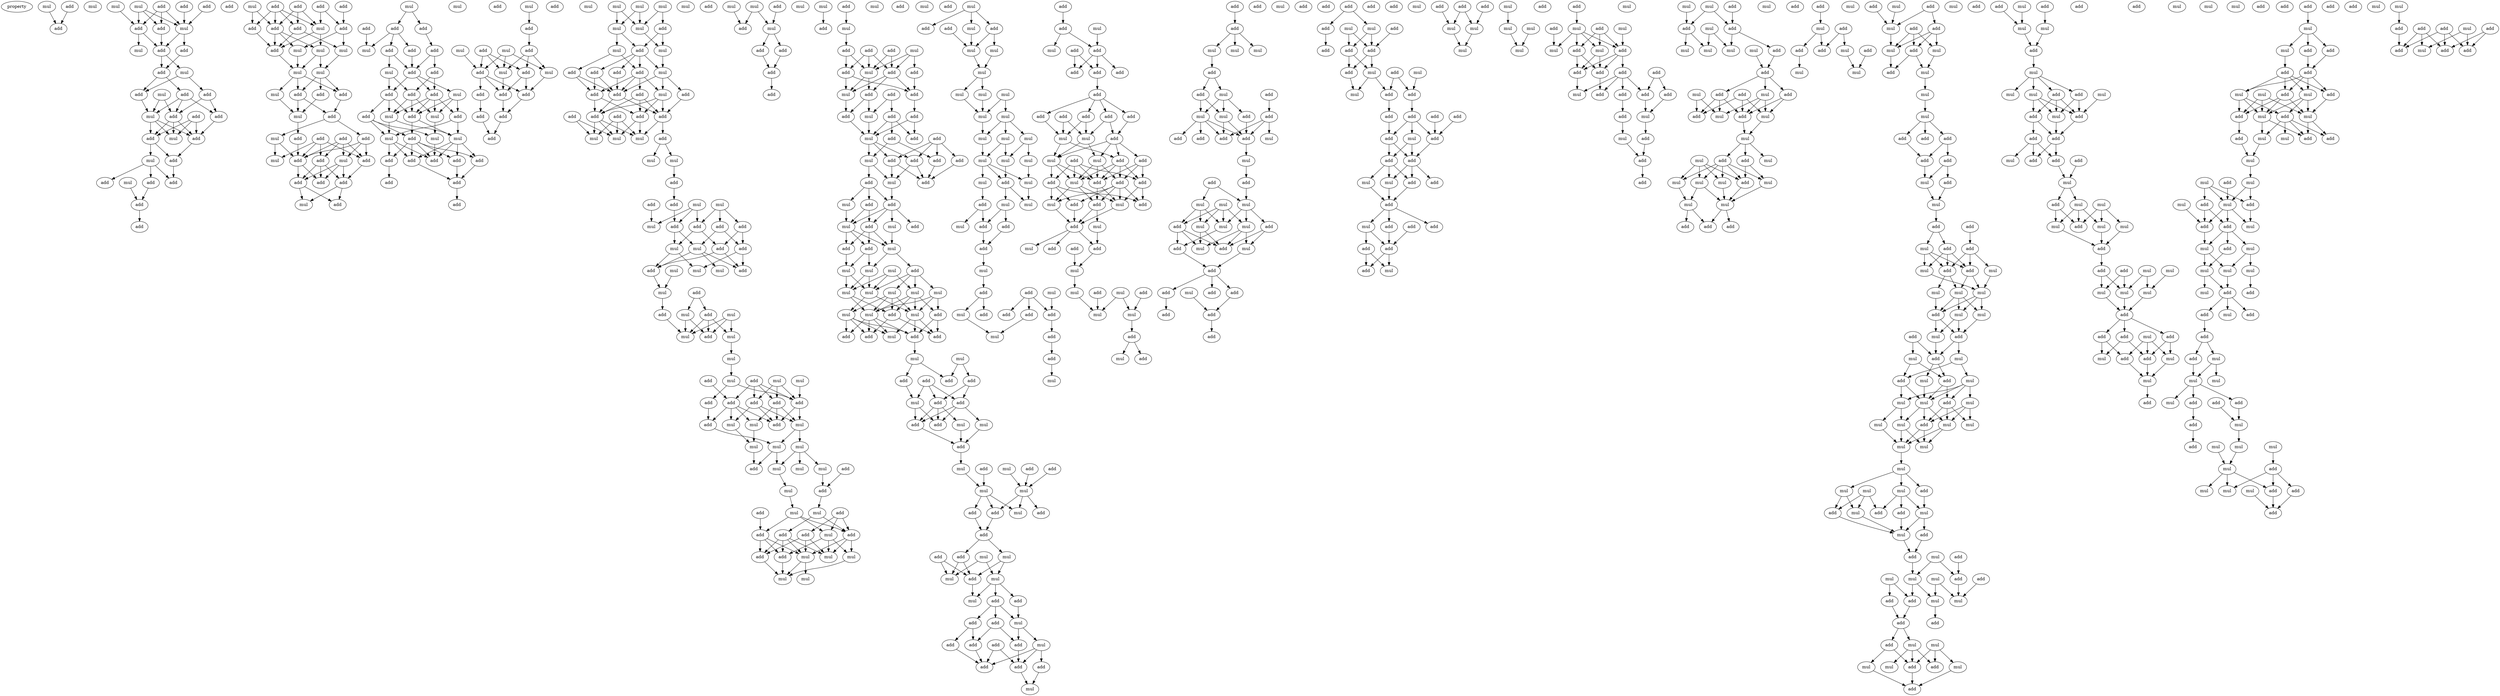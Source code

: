 digraph {
    node [fontcolor=black]
    property [mul=2,lf=1.4]
    0 [ label = mul ];
    1 [ label = add ];
    2 [ label = mul ];
    3 [ label = add ];
    4 [ label = add ];
    5 [ label = mul ];
    6 [ label = mul ];
    7 [ label = add ];
    8 [ label = add ];
    9 [ label = add ];
    10 [ label = add ];
    11 [ label = mul ];
    12 [ label = add ];
    13 [ label = mul ];
    14 [ label = add ];
    15 [ label = mul ];
    16 [ label = add ];
    17 [ label = mul ];
    18 [ label = add ];
    19 [ label = add ];
    20 [ label = add ];
    21 [ label = add ];
    22 [ label = add ];
    23 [ label = add ];
    24 [ label = mul ];
    25 [ label = mul ];
    26 [ label = add ];
    27 [ label = add ];
    28 [ label = mul ];
    29 [ label = add ];
    30 [ label = mul ];
    31 [ label = add ];
    32 [ label = add ];
    33 [ label = add ];
    34 [ label = add ];
    35 [ label = add ];
    36 [ label = add ];
    37 [ label = mul ];
    38 [ label = add ];
    39 [ label = add ];
    40 [ label = add ];
    41 [ label = add ];
    42 [ label = add ];
    43 [ label = mul ];
    44 [ label = add ];
    45 [ label = add ];
    46 [ label = add ];
    47 [ label = add ];
    48 [ label = mul ];
    49 [ label = mul ];
    50 [ label = mul ];
    51 [ label = mul ];
    52 [ label = mul ];
    53 [ label = add ];
    54 [ label = add ];
    55 [ label = mul ];
    56 [ label = add ];
    57 [ label = mul ];
    58 [ label = add ];
    59 [ label = add ];
    60 [ label = mul ];
    61 [ label = add ];
    62 [ label = add ];
    63 [ label = add ];
    64 [ label = mul ];
    65 [ label = add ];
    66 [ label = mul ];
    67 [ label = add ];
    68 [ label = add ];
    69 [ label = add ];
    70 [ label = add ];
    71 [ label = add ];
    72 [ label = add ];
    73 [ label = mul ];
    74 [ label = mul ];
    75 [ label = add ];
    76 [ label = add ];
    77 [ label = add ];
    78 [ label = mul ];
    79 [ label = add ];
    80 [ label = add ];
    81 [ label = add ];
    82 [ label = mul ];
    83 [ label = add ];
    84 [ label = add ];
    85 [ label = mul ];
    86 [ label = add ];
    87 [ label = mul ];
    88 [ label = add ];
    89 [ label = add ];
    90 [ label = add ];
    91 [ label = mul ];
    92 [ label = mul ];
    93 [ label = add ];
    94 [ label = add ];
    95 [ label = add ];
    96 [ label = mul ];
    97 [ label = mul ];
    98 [ label = add ];
    99 [ label = mul ];
    100 [ label = add ];
    101 [ label = add ];
    102 [ label = add ];
    103 [ label = add ];
    104 [ label = add ];
    105 [ label = add ];
    106 [ label = add ];
    107 [ label = add ];
    108 [ label = mul ];
    109 [ label = add ];
    110 [ label = add ];
    111 [ label = mul ];
    112 [ label = add ];
    113 [ label = mul ];
    114 [ label = mul ];
    115 [ label = add ];
    116 [ label = add ];
    117 [ label = mul ];
    118 [ label = mul ];
    119 [ label = add ];
    120 [ label = add ];
    121 [ label = add ];
    122 [ label = add ];
    123 [ label = add ];
    124 [ label = add ];
    125 [ label = add ];
    126 [ label = mul ];
    127 [ label = mul ];
    128 [ label = mul ];
    129 [ label = mul ];
    130 [ label = add ];
    131 [ label = mul ];
    132 [ label = mul ];
    133 [ label = add ];
    134 [ label = mul ];
    135 [ label = add ];
    136 [ label = add ];
    137 [ label = add ];
    138 [ label = mul ];
    139 [ label = add ];
    140 [ label = add ];
    141 [ label = add ];
    142 [ label = mul ];
    143 [ label = add ];
    144 [ label = add ];
    145 [ label = add ];
    146 [ label = add ];
    147 [ label = add ];
    148 [ label = add ];
    149 [ label = add ];
    150 [ label = mul ];
    151 [ label = mul ];
    152 [ label = add ];
    153 [ label = mul ];
    154 [ label = mul ];
    155 [ label = mul ];
    156 [ label = add ];
    157 [ label = mul ];
    158 [ label = add ];
    159 [ label = mul ];
    160 [ label = add ];
    161 [ label = mul ];
    162 [ label = add ];
    163 [ label = add ];
    164 [ label = add ];
    165 [ label = add ];
    166 [ label = mul ];
    167 [ label = add ];
    168 [ label = mul ];
    169 [ label = add ];
    170 [ label = mul ];
    171 [ label = add ];
    172 [ label = add ];
    173 [ label = mul ];
    174 [ label = mul ];
    175 [ label = add ];
    176 [ label = mul ];
    177 [ label = add ];
    178 [ label = mul ];
    179 [ label = mul ];
    180 [ label = mul ];
    181 [ label = add ];
    182 [ label = mul ];
    183 [ label = mul ];
    184 [ label = add ];
    185 [ label = mul ];
    186 [ label = add ];
    187 [ label = mul ];
    188 [ label = mul ];
    189 [ label = add ];
    190 [ label = mul ];
    191 [ label = add ];
    192 [ label = add ];
    193 [ label = add ];
    194 [ label = add ];
    195 [ label = add ];
    196 [ label = mul ];
    197 [ label = add ];
    198 [ label = mul ];
    199 [ label = mul ];
    200 [ label = add ];
    201 [ label = mul ];
    202 [ label = mul ];
    203 [ label = mul ];
    204 [ label = add ];
    205 [ label = mul ];
    206 [ label = add ];
    207 [ label = mul ];
    208 [ label = mul ];
    209 [ label = add ];
    210 [ label = mul ];
    211 [ label = mul ];
    212 [ label = add ];
    213 [ label = mul ];
    214 [ label = add ];
    215 [ label = add ];
    216 [ label = add ];
    217 [ label = add ];
    218 [ label = add ];
    219 [ label = mul ];
    220 [ label = add ];
    221 [ label = mul ];
    222 [ label = mul ];
    223 [ label = mul ];
    224 [ label = add ];
    225 [ label = mul ];
    226 [ label = mul ];
    227 [ label = add ];
    228 [ label = mul ];
    229 [ label = mul ];
    230 [ label = add ];
    231 [ label = mul ];
    232 [ label = add ];
    233 [ label = mul ];
    234 [ label = mul ];
    235 [ label = add ];
    236 [ label = add ];
    237 [ label = add ];
    238 [ label = add ];
    239 [ label = add ];
    240 [ label = add ];
    241 [ label = mul ];
    242 [ label = add ];
    243 [ label = mul ];
    244 [ label = add ];
    245 [ label = add ];
    246 [ label = add ];
    247 [ label = mul ];
    248 [ label = add ];
    249 [ label = add ];
    250 [ label = add ];
    251 [ label = add ];
    252 [ label = add ];
    253 [ label = mul ];
    254 [ label = add ];
    255 [ label = mul ];
    256 [ label = add ];
    257 [ label = add ];
    258 [ label = add ];
    259 [ label = mul ];
    260 [ label = add ];
    261 [ label = add ];
    262 [ label = add ];
    263 [ label = add ];
    264 [ label = add ];
    265 [ label = add ];
    266 [ label = mul ];
    267 [ label = mul ];
    268 [ label = add ];
    269 [ label = add ];
    270 [ label = mul ];
    271 [ label = add ];
    272 [ label = add ];
    273 [ label = add ];
    274 [ label = mul ];
    275 [ label = mul ];
    276 [ label = mul ];
    277 [ label = add ];
    278 [ label = mul ];
    279 [ label = add ];
    280 [ label = add ];
    281 [ label = add ];
    282 [ label = mul ];
    283 [ label = mul ];
    284 [ label = mul ];
    285 [ label = mul ];
    286 [ label = mul ];
    287 [ label = mul ];
    288 [ label = mul ];
    289 [ label = mul ];
    290 [ label = add ];
    291 [ label = mul ];
    292 [ label = add ];
    293 [ label = mul ];
    294 [ label = mul ];
    295 [ label = add ];
    296 [ label = mul ];
    297 [ label = add ];
    298 [ label = add ];
    299 [ label = add ];
    300 [ label = mul ];
    301 [ label = mul ];
    302 [ label = add ];
    303 [ label = add ];
    304 [ label = add ];
    305 [ label = add ];
    306 [ label = add ];
    307 [ label = mul ];
    308 [ label = add ];
    309 [ label = add ];
    310 [ label = mul ];
    311 [ label = mul ];
    312 [ label = add ];
    313 [ label = add ];
    314 [ label = add ];
    315 [ label = add ];
    316 [ label = add ];
    317 [ label = add ];
    318 [ label = mul ];
    319 [ label = mul ];
    320 [ label = mul ];
    321 [ label = mul ];
    322 [ label = add ];
    323 [ label = mul ];
    324 [ label = add ];
    325 [ label = add ];
    326 [ label = mul ];
    327 [ label = add ];
    328 [ label = mul ];
    329 [ label = add ];
    330 [ label = add ];
    331 [ label = add ];
    332 [ label = mul ];
    333 [ label = mul ];
    334 [ label = add ];
    335 [ label = mul ];
    336 [ label = add ];
    337 [ label = add ];
    338 [ label = mul ];
    339 [ label = add ];
    340 [ label = add ];
    341 [ label = mul ];
    342 [ label = add ];
    343 [ label = mul ];
    344 [ label = add ];
    345 [ label = add ];
    346 [ label = add ];
    347 [ label = add ];
    348 [ label = add ];
    349 [ label = add ];
    350 [ label = mul ];
    351 [ label = mul ];
    352 [ label = add ];
    353 [ label = add ];
    354 [ label = mul ];
    355 [ label = add ];
    356 [ label = mul ];
    357 [ label = mul ];
    358 [ label = mul ];
    359 [ label = mul ];
    360 [ label = mul ];
    361 [ label = mul ];
    362 [ label = mul ];
    363 [ label = mul ];
    364 [ label = mul ];
    365 [ label = mul ];
    366 [ label = mul ];
    367 [ label = mul ];
    368 [ label = mul ];
    369 [ label = mul ];
    370 [ label = mul ];
    371 [ label = mul ];
    372 [ label = add ];
    373 [ label = mul ];
    374 [ label = add ];
    375 [ label = mul ];
    376 [ label = add ];
    377 [ label = add ];
    378 [ label = mul ];
    379 [ label = add ];
    380 [ label = mul ];
    381 [ label = mul ];
    382 [ label = add ];
    383 [ label = add ];
    384 [ label = add ];
    385 [ label = add ];
    386 [ label = add ];
    387 [ label = mul ];
    388 [ label = add ];
    389 [ label = mul ];
    390 [ label = add ];
    391 [ label = add ];
    392 [ label = add ];
    393 [ label = mul ];
    394 [ label = mul ];
    395 [ label = add ];
    396 [ label = mul ];
    397 [ label = add ];
    398 [ label = add ];
    399 [ label = add ];
    400 [ label = add ];
    401 [ label = add ];
    402 [ label = add ];
    403 [ label = add ];
    404 [ label = add ];
    405 [ label = add ];
    406 [ label = add ];
    407 [ label = add ];
    408 [ label = mul ];
    409 [ label = mul ];
    410 [ label = add ];
    411 [ label = add ];
    412 [ label = add ];
    413 [ label = add ];
    414 [ label = mul ];
    415 [ label = mul ];
    416 [ label = add ];
    417 [ label = add ];
    418 [ label = add ];
    419 [ label = add ];
    420 [ label = mul ];
    421 [ label = add ];
    422 [ label = add ];
    423 [ label = mul ];
    424 [ label = mul ];
    425 [ label = add ];
    426 [ label = add ];
    427 [ label = mul ];
    428 [ label = add ];
    429 [ label = add ];
    430 [ label = mul ];
    431 [ label = add ];
    432 [ label = mul ];
    433 [ label = mul ];
    434 [ label = add ];
    435 [ label = mul ];
    436 [ label = add ];
    437 [ label = mul ];
    438 [ label = mul ];
    439 [ label = add ];
    440 [ label = add ];
    441 [ label = mul ];
    442 [ label = add ];
    443 [ label = add ];
    444 [ label = add ];
    445 [ label = mul ];
    446 [ label = mul ];
    447 [ label = mul ];
    448 [ label = mul ];
    449 [ label = add ];
    450 [ label = add ];
    451 [ label = add ];
    452 [ label = mul ];
    453 [ label = add ];
    454 [ label = mul ];
    455 [ label = mul ];
    456 [ label = add ];
    457 [ label = add ];
    458 [ label = add ];
    459 [ label = add ];
    460 [ label = add ];
    461 [ label = mul ];
    462 [ label = mul ];
    463 [ label = add ];
    464 [ label = add ];
    465 [ label = mul ];
    466 [ label = mul ];
    467 [ label = mul ];
    468 [ label = mul ];
    469 [ label = mul ];
    470 [ label = add ];
    471 [ label = add ];
    472 [ label = mul ];
    473 [ label = mul ];
    474 [ label = add ];
    475 [ label = add ];
    476 [ label = mul ];
    477 [ label = add ];
    478 [ label = add ];
    479 [ label = add ];
    480 [ label = add ];
    481 [ label = mul ];
    482 [ label = add ];
    483 [ label = add ];
    484 [ label = add ];
    485 [ label = add ];
    486 [ label = add ];
    487 [ label = add ];
    488 [ label = add ];
    489 [ label = mul ];
    490 [ label = add ];
    491 [ label = add ];
    492 [ label = mul ];
    493 [ label = add ];
    494 [ label = add ];
    495 [ label = add ];
    496 [ label = add ];
    497 [ label = add ];
    498 [ label = mul ];
    499 [ label = add ];
    500 [ label = mul ];
    501 [ label = mul ];
    502 [ label = add ];
    503 [ label = add ];
    504 [ label = add ];
    505 [ label = add ];
    506 [ label = add ];
    507 [ label = add ];
    508 [ label = add ];
    509 [ label = mul ];
    510 [ label = add ];
    511 [ label = add ];
    512 [ label = add ];
    513 [ label = mul ];
    514 [ label = add ];
    515 [ label = mul ];
    516 [ label = add ];
    517 [ label = add ];
    518 [ label = mul ];
    519 [ label = mul ];
    520 [ label = add ];
    521 [ label = add ];
    522 [ label = add ];
    523 [ label = add ];
    524 [ label = add ];
    525 [ label = add ];
    526 [ label = mul ];
    527 [ label = add ];
    528 [ label = add ];
    529 [ label = add ];
    530 [ label = mul ];
    531 [ label = mul ];
    532 [ label = mul ];
    533 [ label = mul ];
    534 [ label = mul ];
    535 [ label = mul ];
    536 [ label = mul ];
    537 [ label = add ];
    538 [ label = add ];
    539 [ label = mul ];
    540 [ label = mul ];
    541 [ label = add ];
    542 [ label = add ];
    543 [ label = mul ];
    544 [ label = add ];
    545 [ label = add ];
    546 [ label = mul ];
    547 [ label = add ];
    548 [ label = add ];
    549 [ label = add ];
    550 [ label = add ];
    551 [ label = add ];
    552 [ label = add ];
    553 [ label = add ];
    554 [ label = add ];
    555 [ label = mul ];
    556 [ label = add ];
    557 [ label = mul ];
    558 [ label = mul ];
    559 [ label = add ];
    560 [ label = mul ];
    561 [ label = add ];
    562 [ label = mul ];
    563 [ label = mul ];
    564 [ label = mul ];
    565 [ label = add ];
    566 [ label = add ];
    567 [ label = add ];
    568 [ label = mul ];
    569 [ label = add ];
    570 [ label = add ];
    571 [ label = mul ];
    572 [ label = mul ];
    573 [ label = mul ];
    574 [ label = mul ];
    575 [ label = add ];
    576 [ label = add ];
    577 [ label = add ];
    578 [ label = add ];
    579 [ label = mul ];
    580 [ label = mul ];
    581 [ label = add ];
    582 [ label = add ];
    583 [ label = mul ];
    584 [ label = mul ];
    585 [ label = mul ];
    586 [ label = mul ];
    587 [ label = add ];
    588 [ label = add ];
    589 [ label = mul ];
    590 [ label = mul ];
    591 [ label = mul ];
    592 [ label = mul ];
    593 [ label = add ];
    594 [ label = mul ];
    595 [ label = mul ];
    596 [ label = mul ];
    597 [ label = add ];
    598 [ label = add ];
    599 [ label = add ];
    600 [ label = add ];
    601 [ label = add ];
    602 [ label = mul ];
    603 [ label = add ];
    604 [ label = add ];
    605 [ label = mul ];
    606 [ label = add ];
    607 [ label = add ];
    608 [ label = mul ];
    609 [ label = mul ];
    610 [ label = mul ];
    611 [ label = add ];
    612 [ label = mul ];
    613 [ label = add ];
    614 [ label = mul ];
    615 [ label = add ];
    616 [ label = add ];
    617 [ label = mul ];
    618 [ label = mul ];
    619 [ label = add ];
    620 [ label = add ];
    621 [ label = mul ];
    622 [ label = mul ];
    623 [ label = mul ];
    624 [ label = add ];
    625 [ label = add ];
    626 [ label = add ];
    627 [ label = add ];
    628 [ label = add ];
    629 [ label = mul ];
    630 [ label = add ];
    631 [ label = mul ];
    632 [ label = add ];
    633 [ label = add ];
    634 [ label = add ];
    635 [ label = add ];
    636 [ label = mul ];
    637 [ label = mul ];
    638 [ label = add ];
    639 [ label = mul ];
    640 [ label = add ];
    641 [ label = mul ];
    642 [ label = mul ];
    643 [ label = mul ];
    644 [ label = mul ];
    645 [ label = add ];
    646 [ label = mul ];
    647 [ label = mul ];
    648 [ label = add ];
    649 [ label = add ];
    650 [ label = mul ];
    651 [ label = mul ];
    652 [ label = mul ];
    653 [ label = add ];
    654 [ label = mul ];
    655 [ label = mul ];
    656 [ label = add ];
    657 [ label = add ];
    658 [ label = mul ];
    659 [ label = mul ];
    660 [ label = mul ];
    661 [ label = add ];
    662 [ label = mul ];
    663 [ label = add ];
    664 [ label = mul ];
    665 [ label = mul ];
    666 [ label = mul ];
    667 [ label = mul ];
    668 [ label = mul ];
    669 [ label = add ];
    670 [ label = mul ];
    671 [ label = mul ];
    672 [ label = mul ];
    673 [ label = add ];
    674 [ label = mul ];
    675 [ label = mul ];
    676 [ label = add ];
    677 [ label = add ];
    678 [ label = add ];
    679 [ label = mul ];
    680 [ label = add ];
    681 [ label = mul ];
    682 [ label = mul ];
    683 [ label = add ];
    684 [ label = add ];
    685 [ label = add ];
    686 [ label = mul ];
    687 [ label = mul ];
    688 [ label = add ];
    689 [ label = mul ];
    690 [ label = add ];
    691 [ label = mul ];
    692 [ label = add ];
    693 [ label = mul ];
    694 [ label = add ];
    695 [ label = add ];
    696 [ label = add ];
    697 [ label = mul ];
    698 [ label = mul ];
    699 [ label = mul ];
    700 [ label = mul ];
    701 [ label = add ];
    702 [ label = mul ];
    703 [ label = add ];
    704 [ label = add ];
    705 [ label = mul ];
    706 [ label = add ];
    707 [ label = add ];
    708 [ label = add ];
    709 [ label = mul ];
    710 [ label = mul ];
    711 [ label = add ];
    712 [ label = mul ];
    713 [ label = mul ];
    714 [ label = mul ];
    715 [ label = mul ];
    716 [ label = add ];
    717 [ label = add ];
    718 [ label = add ];
    719 [ label = mul ];
    720 [ label = add ];
    721 [ label = add ];
    722 [ label = add ];
    723 [ label = mul ];
    724 [ label = add ];
    725 [ label = add ];
    726 [ label = add ];
    727 [ label = add ];
    728 [ label = mul ];
    729 [ label = mul ];
    730 [ label = add ];
    731 [ label = mul ];
    732 [ label = mul ];
    733 [ label = mul ];
    734 [ label = mul ];
    735 [ label = mul ];
    736 [ label = add ];
    737 [ label = mul ];
    738 [ label = add ];
    739 [ label = add ];
    740 [ label = mul ];
    741 [ label = mul ];
    742 [ label = add ];
    743 [ label = mul ];
    744 [ label = mul ];
    745 [ label = mul ];
    746 [ label = mul ];
    747 [ label = add ];
    748 [ label = add ];
    749 [ label = add ];
    750 [ label = add ];
    751 [ label = mul ];
    752 [ label = mul ];
    753 [ label = add ];
    754 [ label = add ];
    755 [ label = mul ];
    756 [ label = mul ];
    757 [ label = add ];
    758 [ label = add ];
    759 [ label = add ];
    760 [ label = add ];
    761 [ label = mul ];
    762 [ label = mul ];
    763 [ label = add ];
    764 [ label = add ];
    765 [ label = add ];
    766 [ label = add ];
    767 [ label = add ];
    768 [ label = add ];
    769 [ label = mul ];
    770 [ label = add ];
    771 [ label = mul ];
    772 [ label = mul ];
    773 [ label = add ];
    774 [ label = mul ];
    775 [ label = add ];
    776 [ label = mul ];
    777 [ label = add ];
    778 [ label = add ];
    779 [ label = mul ];
    780 [ label = add ];
    781 [ label = mul ];
    782 [ label = mul ];
    783 [ label = add ];
    784 [ label = mul ];
    785 [ label = mul ];
    786 [ label = add ];
    787 [ label = add ];
    788 [ label = mul ];
    789 [ label = mul ];
    790 [ label = add ];
    791 [ label = add ];
    792 [ label = add ];
    793 [ label = mul ];
    794 [ label = mul ];
    795 [ label = add ];
    796 [ label = mul ];
    797 [ label = mul ];
    798 [ label = mul ];
    799 [ label = mul ];
    800 [ label = add ];
    801 [ label = mul ];
    802 [ label = add ];
    803 [ label = add ];
    804 [ label = mul ];
    805 [ label = mul ];
    806 [ label = add ];
    807 [ label = add ];
    808 [ label = add ];
    809 [ label = mul ];
    810 [ label = mul ];
    811 [ label = mul ];
    812 [ label = add ];
    813 [ label = add ];
    814 [ label = add ];
    815 [ label = mul ];
    816 [ label = mul ];
    817 [ label = add ];
    818 [ label = add ];
    819 [ label = mul ];
    820 [ label = mul ];
    821 [ label = mul ];
    822 [ label = mul ];
    823 [ label = add ];
    824 [ label = mul ];
    825 [ label = add ];
    826 [ label = mul ];
    827 [ label = mul ];
    828 [ label = add ];
    829 [ label = add ];
    830 [ label = mul ];
    831 [ label = add ];
    832 [ label = add ];
    833 [ label = add ];
    834 [ label = add ];
    835 [ label = mul ];
    836 [ label = mul ];
    837 [ label = add ];
    838 [ label = add ];
    839 [ label = add ];
    0 -> 3 [ name = 0 ];
    1 -> 3 [ name = 1 ];
    4 -> 11 [ name = 2 ];
    5 -> 9 [ name = 3 ];
    5 -> 10 [ name = 4 ];
    5 -> 11 [ name = 5 ];
    6 -> 9 [ name = 6 ];
    7 -> 11 [ name = 7 ];
    8 -> 9 [ name = 8 ];
    8 -> 10 [ name = 9 ];
    8 -> 11 [ name = 10 ];
    9 -> 13 [ name = 11 ];
    9 -> 14 [ name = 12 ];
    10 -> 14 [ name = 13 ];
    11 -> 12 [ name = 14 ];
    11 -> 14 [ name = 15 ];
    12 -> 16 [ name = 16 ];
    14 -> 15 [ name = 17 ];
    14 -> 16 [ name = 18 ];
    15 -> 18 [ name = 19 ];
    15 -> 20 [ name = 20 ];
    16 -> 19 [ name = 21 ];
    16 -> 20 [ name = 22 ];
    17 -> 23 [ name = 23 ];
    17 -> 24 [ name = 24 ];
    18 -> 21 [ name = 25 ];
    18 -> 23 [ name = 26 ];
    19 -> 21 [ name = 27 ];
    19 -> 23 [ name = 28 ];
    19 -> 24 [ name = 29 ];
    20 -> 24 [ name = 30 ];
    21 -> 26 [ name = 31 ];
    22 -> 25 [ name = 32 ];
    22 -> 26 [ name = 33 ];
    22 -> 27 [ name = 34 ];
    23 -> 25 [ name = 35 ];
    23 -> 26 [ name = 36 ];
    23 -> 27 [ name = 37 ];
    24 -> 25 [ name = 38 ];
    24 -> 26 [ name = 39 ];
    24 -> 27 [ name = 40 ];
    26 -> 29 [ name = 41 ];
    27 -> 28 [ name = 42 ];
    27 -> 29 [ name = 43 ];
    28 -> 31 [ name = 44 ];
    28 -> 32 [ name = 45 ];
    28 -> 33 [ name = 46 ];
    29 -> 32 [ name = 47 ];
    30 -> 35 [ name = 48 ];
    31 -> 35 [ name = 49 ];
    35 -> 36 [ name = 50 ];
    37 -> 44 [ name = 51 ];
    37 -> 46 [ name = 52 ];
    38 -> 42 [ name = 53 ];
    38 -> 43 [ name = 54 ];
    38 -> 44 [ name = 55 ];
    39 -> 43 [ name = 56 ];
    39 -> 45 [ name = 57 ];
    40 -> 45 [ name = 58 ];
    41 -> 42 [ name = 59 ];
    41 -> 43 [ name = 60 ];
    41 -> 44 [ name = 61 ];
    41 -> 46 [ name = 62 ];
    42 -> 47 [ name = 63 ];
    42 -> 48 [ name = 64 ];
    43 -> 47 [ name = 65 ];
    43 -> 50 [ name = 66 ];
    44 -> 47 [ name = 67 ];
    44 -> 49 [ name = 68 ];
    44 -> 50 [ name = 69 ];
    45 -> 48 [ name = 70 ];
    45 -> 49 [ name = 71 ];
    46 -> 47 [ name = 72 ];
    47 -> 51 [ name = 73 ];
    48 -> 52 [ name = 74 ];
    49 -> 51 [ name = 75 ];
    50 -> 51 [ name = 76 ];
    50 -> 52 [ name = 77 ];
    51 -> 54 [ name = 78 ];
    51 -> 55 [ name = 79 ];
    51 -> 56 [ name = 80 ];
    52 -> 53 [ name = 81 ];
    52 -> 54 [ name = 82 ];
    52 -> 56 [ name = 83 ];
    53 -> 57 [ name = 84 ];
    54 -> 58 [ name = 85 ];
    55 -> 57 [ name = 86 ];
    56 -> 57 [ name = 87 ];
    56 -> 58 [ name = 88 ];
    57 -> 63 [ name = 89 ];
    58 -> 60 [ name = 90 ];
    58 -> 62 [ name = 91 ];
    59 -> 64 [ name = 92 ];
    59 -> 65 [ name = 93 ];
    59 -> 67 [ name = 94 ];
    59 -> 68 [ name = 95 ];
    60 -> 64 [ name = 96 ];
    60 -> 65 [ name = 97 ];
    61 -> 65 [ name = 98 ];
    61 -> 66 [ name = 99 ];
    61 -> 67 [ name = 100 ];
    61 -> 68 [ name = 101 ];
    62 -> 65 [ name = 102 ];
    62 -> 66 [ name = 103 ];
    62 -> 68 [ name = 104 ];
    63 -> 65 [ name = 105 ];
    65 -> 69 [ name = 106 ];
    65 -> 71 [ name = 107 ];
    66 -> 69 [ name = 108 ];
    66 -> 70 [ name = 109 ];
    66 -> 71 [ name = 110 ];
    67 -> 69 [ name = 111 ];
    67 -> 70 [ name = 112 ];
    67 -> 71 [ name = 113 ];
    68 -> 70 [ name = 114 ];
    70 -> 72 [ name = 115 ];
    70 -> 73 [ name = 116 ];
    71 -> 72 [ name = 117 ];
    71 -> 73 [ name = 118 ];
    74 -> 75 [ name = 119 ];
    74 -> 76 [ name = 120 ];
    75 -> 80 [ name = 121 ];
    76 -> 81 [ name = 122 ];
    76 -> 82 [ name = 123 ];
    76 -> 83 [ name = 124 ];
    77 -> 82 [ name = 125 ];
    80 -> 84 [ name = 126 ];
    80 -> 86 [ name = 127 ];
    81 -> 84 [ name = 128 ];
    83 -> 84 [ name = 129 ];
    83 -> 85 [ name = 130 ];
    84 -> 87 [ name = 131 ];
    84 -> 89 [ name = 132 ];
    84 -> 90 [ name = 133 ];
    85 -> 88 [ name = 134 ];
    85 -> 90 [ name = 135 ];
    86 -> 88 [ name = 136 ];
    86 -> 89 [ name = 137 ];
    87 -> 91 [ name = 138 ];
    87 -> 93 [ name = 139 ];
    87 -> 95 [ name = 140 ];
    88 -> 91 [ name = 141 ];
    88 -> 92 [ name = 142 ];
    88 -> 93 [ name = 143 ];
    89 -> 91 [ name = 144 ];
    89 -> 92 [ name = 145 ];
    89 -> 93 [ name = 146 ];
    89 -> 95 [ name = 147 ];
    90 -> 92 [ name = 148 ];
    90 -> 93 [ name = 149 ];
    90 -> 94 [ name = 150 ];
    91 -> 97 [ name = 151 ];
    92 -> 96 [ name = 152 ];
    92 -> 99 [ name = 153 ];
    93 -> 98 [ name = 154 ];
    93 -> 99 [ name = 155 ];
    94 -> 96 [ name = 156 ];
    94 -> 97 [ name = 157 ];
    94 -> 98 [ name = 158 ];
    95 -> 96 [ name = 159 ];
    95 -> 99 [ name = 160 ];
    96 -> 100 [ name = 161 ];
    96 -> 102 [ name = 162 ];
    96 -> 103 [ name = 163 ];
    97 -> 102 [ name = 164 ];
    98 -> 100 [ name = 165 ];
    98 -> 101 [ name = 166 ];
    98 -> 102 [ name = 167 ];
    98 -> 103 [ name = 168 ];
    98 -> 104 [ name = 169 ];
    99 -> 100 [ name = 170 ];
    99 -> 101 [ name = 171 ];
    99 -> 102 [ name = 172 ];
    99 -> 104 [ name = 173 ];
    100 -> 105 [ name = 174 ];
    101 -> 105 [ name = 175 ];
    103 -> 106 [ name = 176 ];
    104 -> 105 [ name = 177 ];
    105 -> 107 [ name = 178 ];
    108 -> 110 [ name = 179 ];
    110 -> 115 [ name = 180 ];
    112 -> 116 [ name = 181 ];
    112 -> 117 [ name = 182 ];
    112 -> 119 [ name = 183 ];
    113 -> 116 [ name = 184 ];
    114 -> 116 [ name = 185 ];
    114 -> 117 [ name = 186 ];
    114 -> 118 [ name = 187 ];
    115 -> 117 [ name = 188 ];
    115 -> 118 [ name = 189 ];
    115 -> 119 [ name = 190 ];
    116 -> 120 [ name = 191 ];
    116 -> 121 [ name = 192 ];
    116 -> 122 [ name = 193 ];
    117 -> 121 [ name = 194 ];
    118 -> 120 [ name = 195 ];
    119 -> 120 [ name = 196 ];
    119 -> 121 [ name = 197 ];
    120 -> 124 [ name = 198 ];
    121 -> 124 [ name = 199 ];
    122 -> 123 [ name = 200 ];
    123 -> 125 [ name = 201 ];
    124 -> 125 [ name = 202 ];
    126 -> 129 [ name = 203 ];
    126 -> 130 [ name = 204 ];
    127 -> 129 [ name = 205 ];
    127 -> 131 [ name = 206 ];
    128 -> 129 [ name = 207 ];
    128 -> 131 [ name = 208 ];
    129 -> 134 [ name = 209 ];
    130 -> 133 [ name = 210 ];
    130 -> 134 [ name = 211 ];
    131 -> 132 [ name = 212 ];
    131 -> 133 [ name = 213 ];
    132 -> 135 [ name = 214 ];
    132 -> 137 [ name = 215 ];
    133 -> 135 [ name = 216 ];
    133 -> 136 [ name = 217 ];
    133 -> 138 [ name = 218 ];
    133 -> 139 [ name = 219 ];
    134 -> 138 [ name = 220 ];
    135 -> 140 [ name = 221 ];
    135 -> 141 [ name = 222 ];
    135 -> 142 [ name = 223 ];
    135 -> 143 [ name = 224 ];
    136 -> 140 [ name = 225 ];
    137 -> 140 [ name = 226 ];
    137 -> 141 [ name = 227 ];
    138 -> 140 [ name = 228 ];
    138 -> 142 [ name = 229 ];
    138 -> 144 [ name = 230 ];
    139 -> 140 [ name = 231 ];
    139 -> 141 [ name = 232 ];
    140 -> 146 [ name = 233 ];
    140 -> 149 [ name = 234 ];
    141 -> 148 [ name = 235 ];
    141 -> 149 [ name = 236 ];
    142 -> 146 [ name = 237 ];
    142 -> 148 [ name = 238 ];
    142 -> 149 [ name = 239 ];
    143 -> 146 [ name = 240 ];
    143 -> 148 [ name = 241 ];
    143 -> 149 [ name = 242 ];
    144 -> 146 [ name = 243 ];
    145 -> 151 [ name = 244 ];
    145 -> 153 [ name = 245 ];
    146 -> 150 [ name = 246 ];
    146 -> 152 [ name = 247 ];
    147 -> 150 [ name = 248 ];
    147 -> 151 [ name = 249 ];
    147 -> 153 [ name = 250 ];
    148 -> 150 [ name = 251 ];
    148 -> 153 [ name = 252 ];
    149 -> 150 [ name = 253 ];
    149 -> 151 [ name = 254 ];
    149 -> 153 [ name = 255 ];
    152 -> 154 [ name = 256 ];
    152 -> 155 [ name = 257 ];
    155 -> 156 [ name = 258 ];
    156 -> 160 [ name = 259 ];
    157 -> 161 [ name = 260 ];
    157 -> 163 [ name = 261 ];
    157 -> 164 [ name = 262 ];
    158 -> 161 [ name = 263 ];
    159 -> 162 [ name = 264 ];
    159 -> 164 [ name = 265 ];
    159 -> 165 [ name = 266 ];
    160 -> 163 [ name = 267 ];
    162 -> 167 [ name = 268 ];
    162 -> 168 [ name = 269 ];
    163 -> 166 [ name = 270 ];
    163 -> 168 [ name = 271 ];
    164 -> 166 [ name = 272 ];
    164 -> 169 [ name = 273 ];
    165 -> 167 [ name = 274 ];
    165 -> 169 [ name = 275 ];
    166 -> 171 [ name = 276 ];
    166 -> 173 [ name = 277 ];
    167 -> 172 [ name = 278 ];
    167 -> 173 [ name = 279 ];
    168 -> 171 [ name = 280 ];
    168 -> 172 [ name = 281 ];
    168 -> 174 [ name = 282 ];
    169 -> 171 [ name = 283 ];
    169 -> 172 [ name = 284 ];
    170 -> 176 [ name = 285 ];
    171 -> 176 [ name = 286 ];
    175 -> 179 [ name = 287 ];
    175 -> 181 [ name = 288 ];
    176 -> 177 [ name = 289 ];
    177 -> 183 [ name = 290 ];
    178 -> 182 [ name = 291 ];
    178 -> 183 [ name = 292 ];
    178 -> 184 [ name = 293 ];
    179 -> 183 [ name = 294 ];
    179 -> 184 [ name = 295 ];
    181 -> 182 [ name = 296 ];
    181 -> 183 [ name = 297 ];
    181 -> 184 [ name = 298 ];
    182 -> 185 [ name = 299 ];
    185 -> 187 [ name = 300 ];
    186 -> 191 [ name = 301 ];
    186 -> 193 [ name = 302 ];
    186 -> 194 [ name = 303 ];
    186 -> 195 [ name = 304 ];
    187 -> 191 [ name = 305 ];
    187 -> 192 [ name = 306 ];
    188 -> 191 [ name = 307 ];
    189 -> 194 [ name = 308 ];
    190 -> 191 [ name = 309 ];
    190 -> 193 [ name = 310 ];
    190 -> 195 [ name = 311 ];
    191 -> 198 [ name = 312 ];
    191 -> 200 [ name = 313 ];
    192 -> 197 [ name = 314 ];
    193 -> 196 [ name = 315 ];
    193 -> 198 [ name = 316 ];
    193 -> 200 [ name = 317 ];
    194 -> 196 [ name = 318 ];
    194 -> 197 [ name = 319 ];
    194 -> 199 [ name = 320 ];
    194 -> 200 [ name = 321 ];
    195 -> 198 [ name = 322 ];
    195 -> 199 [ name = 323 ];
    195 -> 200 [ name = 324 ];
    196 -> 202 [ name = 325 ];
    197 -> 203 [ name = 326 ];
    198 -> 201 [ name = 327 ];
    198 -> 203 [ name = 328 ];
    199 -> 202 [ name = 329 ];
    201 -> 205 [ name = 330 ];
    201 -> 207 [ name = 331 ];
    201 -> 208 [ name = 332 ];
    202 -> 206 [ name = 333 ];
    203 -> 206 [ name = 334 ];
    203 -> 208 [ name = 335 ];
    204 -> 209 [ name = 336 ];
    205 -> 209 [ name = 337 ];
    208 -> 210 [ name = 338 ];
    209 -> 211 [ name = 339 ];
    210 -> 213 [ name = 340 ];
    211 -> 216 [ name = 341 ];
    211 -> 218 [ name = 342 ];
    212 -> 217 [ name = 343 ];
    212 -> 218 [ name = 344 ];
    212 -> 219 [ name = 345 ];
    213 -> 215 [ name = 346 ];
    213 -> 218 [ name = 347 ];
    213 -> 219 [ name = 348 ];
    214 -> 215 [ name = 349 ];
    215 -> 220 [ name = 350 ];
    215 -> 221 [ name = 351 ];
    215 -> 224 [ name = 352 ];
    216 -> 220 [ name = 353 ];
    216 -> 221 [ name = 354 ];
    216 -> 223 [ name = 355 ];
    216 -> 224 [ name = 356 ];
    217 -> 220 [ name = 357 ];
    217 -> 221 [ name = 358 ];
    217 -> 223 [ name = 359 ];
    218 -> 221 [ name = 360 ];
    218 -> 222 [ name = 361 ];
    218 -> 223 [ name = 362 ];
    219 -> 222 [ name = 363 ];
    219 -> 223 [ name = 364 ];
    219 -> 224 [ name = 365 ];
    220 -> 226 [ name = 366 ];
    221 -> 225 [ name = 367 ];
    221 -> 226 [ name = 368 ];
    222 -> 226 [ name = 369 ];
    224 -> 226 [ name = 370 ];
    228 -> 232 [ name = 371 ];
    230 -> 233 [ name = 372 ];
    231 -> 232 [ name = 373 ];
    231 -> 233 [ name = 374 ];
    233 -> 235 [ name = 375 ];
    233 -> 236 [ name = 376 ];
    234 -> 237 [ name = 377 ];
    235 -> 238 [ name = 378 ];
    236 -> 238 [ name = 379 ];
    238 -> 239 [ name = 380 ];
    240 -> 241 [ name = 381 ];
    241 -> 245 [ name = 382 ];
    242 -> 247 [ name = 383 ];
    242 -> 248 [ name = 384 ];
    242 -> 249 [ name = 385 ];
    243 -> 246 [ name = 386 ];
    243 -> 247 [ name = 387 ];
    243 -> 249 [ name = 388 ];
    244 -> 247 [ name = 389 ];
    244 -> 249 [ name = 390 ];
    245 -> 247 [ name = 391 ];
    245 -> 248 [ name = 392 ];
    246 -> 250 [ name = 393 ];
    247 -> 252 [ name = 394 ];
    247 -> 253 [ name = 395 ];
    248 -> 250 [ name = 396 ];
    248 -> 253 [ name = 397 ];
    249 -> 250 [ name = 398 ];
    249 -> 252 [ name = 399 ];
    249 -> 253 [ name = 400 ];
    250 -> 256 [ name = 401 ];
    251 -> 254 [ name = 402 ];
    251 -> 255 [ name = 403 ];
    252 -> 255 [ name = 404 ];
    252 -> 257 [ name = 405 ];
    253 -> 257 [ name = 406 ];
    254 -> 258 [ name = 407 ];
    254 -> 259 [ name = 408 ];
    254 -> 260 [ name = 409 ];
    255 -> 259 [ name = 410 ];
    256 -> 258 [ name = 411 ];
    256 -> 259 [ name = 412 ];
    257 -> 259 [ name = 413 ];
    259 -> 262 [ name = 414 ];
    259 -> 265 [ name = 415 ];
    259 -> 266 [ name = 416 ];
    260 -> 264 [ name = 417 ];
    260 -> 266 [ name = 418 ];
    261 -> 262 [ name = 419 ];
    261 -> 263 [ name = 420 ];
    261 -> 264 [ name = 421 ];
    261 -> 265 [ name = 422 ];
    262 -> 267 [ name = 423 ];
    262 -> 268 [ name = 424 ];
    263 -> 268 [ name = 425 ];
    264 -> 268 [ name = 426 ];
    265 -> 267 [ name = 427 ];
    265 -> 268 [ name = 428 ];
    266 -> 267 [ name = 429 ];
    266 -> 269 [ name = 430 ];
    267 -> 272 [ name = 431 ];
    269 -> 270 [ name = 432 ];
    269 -> 271 [ name = 433 ];
    269 -> 272 [ name = 434 ];
    270 -> 276 [ name = 435 ];
    271 -> 273 [ name = 436 ];
    271 -> 276 [ name = 437 ];
    272 -> 273 [ name = 438 ];
    272 -> 274 [ name = 439 ];
    272 -> 276 [ name = 440 ];
    272 -> 277 [ name = 441 ];
    273 -> 278 [ name = 442 ];
    273 -> 279 [ name = 443 ];
    273 -> 280 [ name = 444 ];
    274 -> 278 [ name = 445 ];
    276 -> 278 [ name = 446 ];
    276 -> 279 [ name = 447 ];
    276 -> 280 [ name = 448 ];
    278 -> 281 [ name = 449 ];
    278 -> 284 [ name = 450 ];
    279 -> 282 [ name = 451 ];
    280 -> 282 [ name = 452 ];
    280 -> 284 [ name = 453 ];
    281 -> 285 [ name = 454 ];
    281 -> 287 [ name = 455 ];
    281 -> 288 [ name = 456 ];
    281 -> 289 [ name = 457 ];
    282 -> 286 [ name = 458 ];
    282 -> 287 [ name = 459 ];
    283 -> 286 [ name = 460 ];
    283 -> 287 [ name = 461 ];
    283 -> 288 [ name = 462 ];
    284 -> 286 [ name = 463 ];
    284 -> 287 [ name = 464 ];
    285 -> 290 [ name = 465 ];
    285 -> 293 [ name = 466 ];
    285 -> 294 [ name = 467 ];
    286 -> 292 [ name = 468 ];
    286 -> 294 [ name = 469 ];
    287 -> 291 [ name = 470 ];
    287 -> 293 [ name = 471 ];
    288 -> 290 [ name = 472 ];
    288 -> 292 [ name = 473 ];
    288 -> 293 [ name = 474 ];
    288 -> 294 [ name = 475 ];
    289 -> 291 [ name = 476 ];
    289 -> 292 [ name = 477 ];
    289 -> 293 [ name = 478 ];
    289 -> 294 [ name = 479 ];
    290 -> 295 [ name = 480 ];
    290 -> 299 [ name = 481 ];
    291 -> 296 [ name = 482 ];
    291 -> 297 [ name = 483 ];
    291 -> 298 [ name = 484 ];
    291 -> 299 [ name = 485 ];
    292 -> 295 [ name = 486 ];
    292 -> 298 [ name = 487 ];
    293 -> 295 [ name = 488 ];
    293 -> 296 [ name = 489 ];
    293 -> 299 [ name = 490 ];
    294 -> 296 [ name = 491 ];
    294 -> 297 [ name = 492 ];
    294 -> 298 [ name = 493 ];
    294 -> 299 [ name = 494 ];
    299 -> 301 [ name = 495 ];
    300 -> 302 [ name = 496 ];
    300 -> 303 [ name = 497 ];
    301 -> 302 [ name = 498 ];
    301 -> 305 [ name = 499 ];
    303 -> 306 [ name = 500 ];
    303 -> 308 [ name = 501 ];
    304 -> 306 [ name = 502 ];
    304 -> 307 [ name = 503 ];
    304 -> 308 [ name = 504 ];
    305 -> 307 [ name = 505 ];
    306 -> 309 [ name = 506 ];
    306 -> 310 [ name = 507 ];
    306 -> 312 [ name = 508 ];
    307 -> 309 [ name = 509 ];
    307 -> 312 [ name = 510 ];
    308 -> 309 [ name = 511 ];
    308 -> 311 [ name = 512 ];
    308 -> 312 [ name = 513 ];
    309 -> 314 [ name = 514 ];
    310 -> 314 [ name = 515 ];
    311 -> 314 [ name = 516 ];
    314 -> 319 [ name = 517 ];
    315 -> 321 [ name = 518 ];
    316 -> 320 [ name = 519 ];
    317 -> 320 [ name = 520 ];
    318 -> 320 [ name = 521 ];
    319 -> 321 [ name = 522 ];
    320 -> 322 [ name = 523 ];
    320 -> 323 [ name = 524 ];
    320 -> 325 [ name = 525 ];
    321 -> 323 [ name = 526 ];
    321 -> 324 [ name = 527 ];
    321 -> 325 [ name = 528 ];
    324 -> 327 [ name = 529 ];
    325 -> 327 [ name = 530 ];
    327 -> 329 [ name = 531 ];
    327 -> 332 [ name = 532 ];
    328 -> 333 [ name = 533 ];
    328 -> 335 [ name = 534 ];
    329 -> 333 [ name = 535 ];
    329 -> 334 [ name = 536 ];
    330 -> 333 [ name = 537 ];
    330 -> 334 [ name = 538 ];
    332 -> 334 [ name = 539 ];
    332 -> 335 [ name = 540 ];
    334 -> 338 [ name = 541 ];
    335 -> 336 [ name = 542 ];
    335 -> 337 [ name = 543 ];
    335 -> 338 [ name = 544 ];
    336 -> 339 [ name = 545 ];
    336 -> 340 [ name = 546 ];
    336 -> 341 [ name = 547 ];
    337 -> 341 [ name = 548 ];
    339 -> 342 [ name = 549 ];
    339 -> 344 [ name = 550 ];
    340 -> 344 [ name = 551 ];
    340 -> 346 [ name = 552 ];
    341 -> 343 [ name = 553 ];
    341 -> 346 [ name = 554 ];
    342 -> 349 [ name = 555 ];
    343 -> 347 [ name = 556 ];
    343 -> 348 [ name = 557 ];
    343 -> 349 [ name = 558 ];
    344 -> 349 [ name = 559 ];
    345 -> 347 [ name = 560 ];
    345 -> 349 [ name = 561 ];
    346 -> 347 [ name = 562 ];
    347 -> 350 [ name = 563 ];
    348 -> 350 [ name = 564 ];
    351 -> 352 [ name = 565 ];
    351 -> 354 [ name = 566 ];
    351 -> 355 [ name = 567 ];
    353 -> 356 [ name = 568 ];
    354 -> 356 [ name = 569 ];
    355 -> 356 [ name = 570 ];
    355 -> 357 [ name = 571 ];
    356 -> 358 [ name = 572 ];
    357 -> 358 [ name = 573 ];
    358 -> 359 [ name = 574 ];
    358 -> 361 [ name = 575 ];
    359 -> 362 [ name = 576 ];
    360 -> 362 [ name = 577 ];
    360 -> 363 [ name = 578 ];
    361 -> 362 [ name = 579 ];
    362 -> 366 [ name = 580 ];
    363 -> 364 [ name = 581 ];
    363 -> 365 [ name = 582 ];
    363 -> 366 [ name = 583 ];
    364 -> 367 [ name = 584 ];
    364 -> 368 [ name = 585 ];
    365 -> 367 [ name = 586 ];
    365 -> 369 [ name = 587 ];
    366 -> 369 [ name = 588 ];
    367 -> 372 [ name = 589 ];
    368 -> 370 [ name = 590 ];
    369 -> 370 [ name = 591 ];
    369 -> 371 [ name = 592 ];
    369 -> 372 [ name = 593 ];
    370 -> 373 [ name = 594 ];
    371 -> 374 [ name = 595 ];
    372 -> 373 [ name = 596 ];
    372 -> 375 [ name = 597 ];
    374 -> 377 [ name = 598 ];
    374 -> 378 [ name = 599 ];
    375 -> 376 [ name = 600 ];
    375 -> 377 [ name = 601 ];
    376 -> 379 [ name = 602 ];
    377 -> 379 [ name = 603 ];
    379 -> 380 [ name = 604 ];
    380 -> 382 [ name = 605 ];
    381 -> 386 [ name = 606 ];
    382 -> 387 [ name = 607 ];
    382 -> 388 [ name = 608 ];
    383 -> 384 [ name = 609 ];
    383 -> 385 [ name = 610 ];
    383 -> 386 [ name = 611 ];
    384 -> 389 [ name = 612 ];
    386 -> 390 [ name = 613 ];
    387 -> 389 [ name = 614 ];
    390 -> 391 [ name = 615 ];
    391 -> 393 [ name = 616 ];
    392 -> 395 [ name = 617 ];
    394 -> 398 [ name = 618 ];
    395 -> 396 [ name = 619 ];
    395 -> 398 [ name = 620 ];
    397 -> 399 [ name = 621 ];
    397 -> 401 [ name = 622 ];
    398 -> 399 [ name = 623 ];
    398 -> 400 [ name = 624 ];
    398 -> 401 [ name = 625 ];
    399 -> 402 [ name = 626 ];
    402 -> 403 [ name = 627 ];
    402 -> 404 [ name = 628 ];
    402 -> 405 [ name = 629 ];
    402 -> 407 [ name = 630 ];
    403 -> 408 [ name = 631 ];
    403 -> 409 [ name = 632 ];
    404 -> 410 [ name = 633 ];
    405 -> 409 [ name = 634 ];
    405 -> 410 [ name = 635 ];
    406 -> 408 [ name = 636 ];
    406 -> 409 [ name = 637 ];
    407 -> 408 [ name = 638 ];
    408 -> 412 [ name = 639 ];
    408 -> 414 [ name = 640 ];
    409 -> 414 [ name = 641 ];
    409 -> 415 [ name = 642 ];
    410 -> 411 [ name = 643 ];
    410 -> 412 [ name = 644 ];
    410 -> 414 [ name = 645 ];
    410 -> 415 [ name = 646 ];
    411 -> 417 [ name = 647 ];
    411 -> 418 [ name = 648 ];
    411 -> 419 [ name = 649 ];
    412 -> 417 [ name = 650 ];
    412 -> 418 [ name = 651 ];
    412 -> 419 [ name = 652 ];
    412 -> 420 [ name = 653 ];
    413 -> 416 [ name = 654 ];
    413 -> 417 [ name = 655 ];
    413 -> 418 [ name = 656 ];
    413 -> 420 [ name = 657 ];
    414 -> 416 [ name = 658 ];
    414 -> 418 [ name = 659 ];
    414 -> 420 [ name = 660 ];
    415 -> 418 [ name = 661 ];
    415 -> 419 [ name = 662 ];
    415 -> 420 [ name = 663 ];
    416 -> 421 [ name = 664 ];
    416 -> 423 [ name = 665 ];
    416 -> 425 [ name = 666 ];
    417 -> 424 [ name = 667 ];
    417 -> 425 [ name = 668 ];
    418 -> 422 [ name = 669 ];
    418 -> 424 [ name = 670 ];
    419 -> 421 [ name = 671 ];
    419 -> 422 [ name = 672 ];
    419 -> 423 [ name = 673 ];
    419 -> 424 [ name = 674 ];
    419 -> 425 [ name = 675 ];
    420 -> 422 [ name = 676 ];
    420 -> 423 [ name = 677 ];
    420 -> 424 [ name = 678 ];
    421 -> 426 [ name = 679 ];
    422 -> 426 [ name = 680 ];
    422 -> 427 [ name = 681 ];
    423 -> 426 [ name = 682 ];
    424 -> 426 [ name = 683 ];
    426 -> 429 [ name = 684 ];
    426 -> 430 [ name = 685 ];
    426 -> 431 [ name = 686 ];
    427 -> 431 [ name = 687 ];
    428 -> 432 [ name = 688 ];
    431 -> 432 [ name = 689 ];
    432 -> 435 [ name = 690 ];
    433 -> 437 [ name = 691 ];
    433 -> 438 [ name = 692 ];
    434 -> 437 [ name = 693 ];
    435 -> 438 [ name = 694 ];
    436 -> 438 [ name = 695 ];
    437 -> 439 [ name = 696 ];
    439 -> 441 [ name = 697 ];
    439 -> 442 [ name = 698 ];
    440 -> 443 [ name = 699 ];
    443 -> 445 [ name = 700 ];
    443 -> 446 [ name = 701 ];
    443 -> 447 [ name = 702 ];
    445 -> 449 [ name = 703 ];
    449 -> 450 [ name = 704 ];
    449 -> 452 [ name = 705 ];
    450 -> 454 [ name = 706 ];
    450 -> 455 [ name = 707 ];
    451 -> 456 [ name = 708 ];
    452 -> 453 [ name = 709 ];
    452 -> 454 [ name = 710 ];
    452 -> 455 [ name = 711 ];
    453 -> 458 [ name = 712 ];
    454 -> 457 [ name = 713 ];
    454 -> 458 [ name = 714 ];
    454 -> 459 [ name = 715 ];
    454 -> 460 [ name = 716 ];
    455 -> 458 [ name = 717 ];
    455 -> 459 [ name = 718 ];
    456 -> 458 [ name = 719 ];
    456 -> 459 [ name = 720 ];
    456 -> 461 [ name = 721 ];
    458 -> 462 [ name = 722 ];
    462 -> 463 [ name = 723 ];
    463 -> 467 [ name = 724 ];
    464 -> 466 [ name = 725 ];
    464 -> 467 [ name = 726 ];
    465 -> 468 [ name = 727 ];
    465 -> 469 [ name = 728 ];
    465 -> 471 [ name = 729 ];
    465 -> 472 [ name = 730 ];
    466 -> 468 [ name = 731 ];
    466 -> 471 [ name = 732 ];
    466 -> 472 [ name = 733 ];
    467 -> 469 [ name = 734 ];
    467 -> 470 [ name = 735 ];
    467 -> 472 [ name = 736 ];
    468 -> 473 [ name = 737 ];
    468 -> 475 [ name = 738 ];
    469 -> 473 [ name = 739 ];
    469 -> 475 [ name = 740 ];
    469 -> 476 [ name = 741 ];
    470 -> 475 [ name = 742 ];
    470 -> 476 [ name = 743 ];
    471 -> 473 [ name = 744 ];
    471 -> 474 [ name = 745 ];
    471 -> 475 [ name = 746 ];
    472 -> 474 [ name = 747 ];
    474 -> 478 [ name = 748 ];
    476 -> 478 [ name = 749 ];
    478 -> 479 [ name = 750 ];
    478 -> 482 [ name = 751 ];
    478 -> 483 [ name = 752 ];
    479 -> 484 [ name = 753 ];
    481 -> 485 [ name = 754 ];
    483 -> 485 [ name = 755 ];
    485 -> 486 [ name = 756 ];
    487 -> 491 [ name = 757 ];
    487 -> 492 [ name = 758 ];
    489 -> 493 [ name = 759 ];
    489 -> 494 [ name = 760 ];
    490 -> 493 [ name = 761 ];
    491 -> 495 [ name = 762 ];
    492 -> 493 [ name = 763 ];
    492 -> 494 [ name = 764 ];
    493 -> 496 [ name = 765 ];
    493 -> 498 [ name = 766 ];
    494 -> 496 [ name = 767 ];
    494 -> 498 [ name = 768 ];
    496 -> 501 [ name = 769 ];
    497 -> 502 [ name = 770 ];
    497 -> 503 [ name = 771 ];
    498 -> 501 [ name = 772 ];
    498 -> 502 [ name = 773 ];
    500 -> 503 [ name = 774 ];
    502 -> 504 [ name = 775 ];
    503 -> 507 [ name = 776 ];
    504 -> 510 [ name = 777 ];
    505 -> 508 [ name = 778 ];
    506 -> 508 [ name = 779 ];
    507 -> 508 [ name = 780 ];
    507 -> 509 [ name = 781 ];
    507 -> 510 [ name = 782 ];
    508 -> 512 [ name = 783 ];
    509 -> 511 [ name = 784 ];
    509 -> 512 [ name = 785 ];
    510 -> 511 [ name = 786 ];
    510 -> 512 [ name = 787 ];
    511 -> 513 [ name = 788 ];
    511 -> 515 [ name = 789 ];
    511 -> 516 [ name = 790 ];
    512 -> 513 [ name = 791 ];
    512 -> 514 [ name = 792 ];
    512 -> 516 [ name = 793 ];
    513 -> 517 [ name = 794 ];
    515 -> 517 [ name = 795 ];
    516 -> 517 [ name = 796 ];
    517 -> 519 [ name = 797 ];
    517 -> 520 [ name = 798 ];
    517 -> 521 [ name = 799 ];
    519 -> 523 [ name = 800 ];
    519 -> 524 [ name = 801 ];
    520 -> 524 [ name = 802 ];
    522 -> 524 [ name = 803 ];
    523 -> 525 [ name = 804 ];
    523 -> 526 [ name = 805 ];
    524 -> 525 [ name = 806 ];
    524 -> 526 [ name = 807 ];
    527 -> 530 [ name = 808 ];
    528 -> 530 [ name = 809 ];
    528 -> 531 [ name = 810 ];
    529 -> 531 [ name = 811 ];
    530 -> 532 [ name = 812 ];
    531 -> 532 [ name = 813 ];
    533 -> 534 [ name = 814 ];
    534 -> 536 [ name = 815 ];
    535 -> 536 [ name = 816 ];
    538 -> 539 [ name = 817 ];
    539 -> 543 [ name = 818 ];
    539 -> 544 [ name = 819 ];
    539 -> 545 [ name = 820 ];
    539 -> 546 [ name = 821 ];
    540 -> 545 [ name = 822 ];
    541 -> 544 [ name = 823 ];
    541 -> 545 [ name = 824 ];
    541 -> 546 [ name = 825 ];
    542 -> 543 [ name = 826 ];
    544 -> 549 [ name = 827 ];
    544 -> 550 [ name = 828 ];
    545 -> 547 [ name = 829 ];
    545 -> 549 [ name = 830 ];
    545 -> 550 [ name = 831 ];
    546 -> 549 [ name = 832 ];
    546 -> 550 [ name = 833 ];
    547 -> 551 [ name = 834 ];
    547 -> 552 [ name = 835 ];
    547 -> 553 [ name = 836 ];
    547 -> 555 [ name = 837 ];
    548 -> 552 [ name = 838 ];
    548 -> 554 [ name = 839 ];
    549 -> 555 [ name = 840 ];
    550 -> 553 [ name = 841 ];
    551 -> 556 [ name = 842 ];
    552 -> 557 [ name = 843 ];
    554 -> 557 [ name = 844 ];
    556 -> 560 [ name = 845 ];
    557 -> 559 [ name = 846 ];
    559 -> 561 [ name = 847 ];
    560 -> 561 [ name = 848 ];
    561 -> 566 [ name = 849 ];
    562 -> 567 [ name = 850 ];
    562 -> 569 [ name = 851 ];
    564 -> 567 [ name = 852 ];
    565 -> 569 [ name = 853 ];
    567 -> 571 [ name = 854 ];
    567 -> 573 [ name = 855 ];
    568 -> 573 [ name = 856 ];
    568 -> 574 [ name = 857 ];
    569 -> 570 [ name = 858 ];
    569 -> 574 [ name = 859 ];
    570 -> 575 [ name = 860 ];
    572 -> 575 [ name = 861 ];
    575 -> 576 [ name = 862 ];
    575 -> 577 [ name = 863 ];
    575 -> 580 [ name = 864 ];
    576 -> 581 [ name = 865 ];
    576 -> 582 [ name = 866 ];
    576 -> 584 [ name = 867 ];
    577 -> 581 [ name = 868 ];
    577 -> 583 [ name = 869 ];
    578 -> 581 [ name = 870 ];
    578 -> 582 [ name = 871 ];
    578 -> 583 [ name = 872 ];
    579 -> 582 [ name = 873 ];
    579 -> 584 [ name = 874 ];
    580 -> 581 [ name = 875 ];
    580 -> 583 [ name = 876 ];
    580 -> 584 [ name = 877 ];
    581 -> 585 [ name = 878 ];
    583 -> 585 [ name = 879 ];
    585 -> 587 [ name = 880 ];
    585 -> 588 [ name = 881 ];
    585 -> 589 [ name = 882 ];
    586 -> 590 [ name = 883 ];
    586 -> 592 [ name = 884 ];
    586 -> 593 [ name = 885 ];
    586 -> 594 [ name = 886 ];
    587 -> 590 [ name = 887 ];
    587 -> 591 [ name = 888 ];
    587 -> 592 [ name = 889 ];
    587 -> 593 [ name = 890 ];
    587 -> 594 [ name = 891 ];
    588 -> 591 [ name = 892 ];
    588 -> 593 [ name = 893 ];
    590 -> 595 [ name = 894 ];
    590 -> 596 [ name = 895 ];
    591 -> 596 [ name = 896 ];
    592 -> 595 [ name = 897 ];
    593 -> 596 [ name = 898 ];
    594 -> 596 [ name = 899 ];
    595 -> 598 [ name = 900 ];
    595 -> 600 [ name = 901 ];
    596 -> 599 [ name = 902 ];
    596 -> 600 [ name = 903 ];
    601 -> 602 [ name = 904 ];
    602 -> 604 [ name = 905 ];
    602 -> 607 [ name = 906 ];
    603 -> 604 [ name = 907 ];
    603 -> 605 [ name = 908 ];
    605 -> 608 [ name = 909 ];
    606 -> 608 [ name = 910 ];
    607 -> 609 [ name = 911 ];
    611 -> 614 [ name = 912 ];
    611 -> 616 [ name = 913 ];
    612 -> 614 [ name = 914 ];
    613 -> 614 [ name = 915 ];
    614 -> 618 [ name = 916 ];
    615 -> 617 [ name = 917 ];
    615 -> 618 [ name = 918 ];
    615 -> 619 [ name = 919 ];
    616 -> 617 [ name = 920 ];
    616 -> 618 [ name = 921 ];
    616 -> 619 [ name = 922 ];
    617 -> 621 [ name = 923 ];
    618 -> 620 [ name = 924 ];
    619 -> 620 [ name = 925 ];
    619 -> 621 [ name = 926 ];
    621 -> 622 [ name = 927 ];
    622 -> 623 [ name = 928 ];
    623 -> 624 [ name = 929 ];
    623 -> 625 [ name = 930 ];
    623 -> 626 [ name = 931 ];
    624 -> 627 [ name = 932 ];
    626 -> 627 [ name = 933 ];
    626 -> 628 [ name = 934 ];
    627 -> 629 [ name = 935 ];
    628 -> 629 [ name = 936 ];
    628 -> 630 [ name = 937 ];
    629 -> 631 [ name = 938 ];
    630 -> 631 [ name = 939 ];
    631 -> 633 [ name = 940 ];
    632 -> 635 [ name = 941 ];
    633 -> 634 [ name = 942 ];
    633 -> 636 [ name = 943 ];
    634 -> 637 [ name = 944 ];
    634 -> 638 [ name = 945 ];
    634 -> 640 [ name = 946 ];
    635 -> 638 [ name = 947 ];
    635 -> 639 [ name = 948 ];
    635 -> 640 [ name = 949 ];
    636 -> 637 [ name = 950 ];
    636 -> 638 [ name = 951 ];
    636 -> 640 [ name = 952 ];
    637 -> 642 [ name = 953 ];
    638 -> 642 [ name = 954 ];
    638 -> 643 [ name = 955 ];
    639 -> 642 [ name = 956 ];
    640 -> 643 [ name = 957 ];
    640 -> 644 [ name = 958 ];
    642 -> 645 [ name = 959 ];
    642 -> 646 [ name = 960 ];
    642 -> 647 [ name = 961 ];
    643 -> 645 [ name = 962 ];
    643 -> 646 [ name = 963 ];
    643 -> 647 [ name = 964 ];
    644 -> 645 [ name = 965 ];
    645 -> 648 [ name = 966 ];
    645 -> 650 [ name = 967 ];
    646 -> 648 [ name = 968 ];
    646 -> 650 [ name = 969 ];
    647 -> 648 [ name = 970 ];
    648 -> 652 [ name = 971 ];
    648 -> 653 [ name = 972 ];
    649 -> 651 [ name = 973 ];
    649 -> 653 [ name = 974 ];
    650 -> 653 [ name = 975 ];
    651 -> 656 [ name = 976 ];
    651 -> 657 [ name = 977 ];
    652 -> 654 [ name = 978 ];
    652 -> 657 [ name = 979 ];
    653 -> 655 [ name = 980 ];
    653 -> 656 [ name = 981 ];
    654 -> 658 [ name = 982 ];
    654 -> 659 [ name = 983 ];
    654 -> 660 [ name = 984 ];
    654 -> 661 [ name = 985 ];
    655 -> 658 [ name = 986 ];
    656 -> 658 [ name = 987 ];
    656 -> 661 [ name = 988 ];
    657 -> 658 [ name = 989 ];
    657 -> 659 [ name = 990 ];
    658 -> 662 [ name = 991 ];
    658 -> 663 [ name = 992 ];
    658 -> 664 [ name = 993 ];
    659 -> 664 [ name = 994 ];
    659 -> 666 [ name = 995 ];
    660 -> 662 [ name = 996 ];
    660 -> 663 [ name = 997 ];
    660 -> 665 [ name = 998 ];
    661 -> 662 [ name = 999 ];
    661 -> 663 [ name = 1000 ];
    661 -> 665 [ name = 1001 ];
    662 -> 667 [ name = 1002 ];
    662 -> 668 [ name = 1003 ];
    663 -> 667 [ name = 1004 ];
    663 -> 668 [ name = 1005 ];
    664 -> 667 [ name = 1006 ];
    664 -> 668 [ name = 1007 ];
    666 -> 668 [ name = 1008 ];
    668 -> 670 [ name = 1009 ];
    670 -> 672 [ name = 1010 ];
    670 -> 673 [ name = 1011 ];
    670 -> 674 [ name = 1012 ];
    671 -> 677 [ name = 1013 ];
    671 -> 678 [ name = 1014 ];
    671 -> 679 [ name = 1015 ];
    672 -> 675 [ name = 1016 ];
    672 -> 676 [ name = 1017 ];
    672 -> 677 [ name = 1018 ];
    673 -> 675 [ name = 1019 ];
    674 -> 678 [ name = 1020 ];
    674 -> 679 [ name = 1021 ];
    675 -> 680 [ name = 1022 ];
    675 -> 681 [ name = 1023 ];
    676 -> 681 [ name = 1024 ];
    678 -> 681 [ name = 1025 ];
    679 -> 681 [ name = 1026 ];
    680 -> 684 [ name = 1027 ];
    681 -> 684 [ name = 1028 ];
    682 -> 685 [ name = 1029 ];
    682 -> 689 [ name = 1030 ];
    683 -> 685 [ name = 1031 ];
    684 -> 689 [ name = 1032 ];
    685 -> 693 [ name = 1033 ];
    686 -> 690 [ name = 1034 ];
    686 -> 692 [ name = 1035 ];
    687 -> 691 [ name = 1036 ];
    687 -> 693 [ name = 1037 ];
    688 -> 693 [ name = 1038 ];
    689 -> 691 [ name = 1039 ];
    689 -> 692 [ name = 1040 ];
    690 -> 694 [ name = 1041 ];
    691 -> 695 [ name = 1042 ];
    692 -> 694 [ name = 1043 ];
    694 -> 696 [ name = 1044 ];
    694 -> 697 [ name = 1045 ];
    696 -> 699 [ name = 1046 ];
    696 -> 701 [ name = 1047 ];
    697 -> 700 [ name = 1048 ];
    697 -> 701 [ name = 1049 ];
    697 -> 703 [ name = 1050 ];
    698 -> 701 [ name = 1051 ];
    698 -> 702 [ name = 1052 ];
    698 -> 703 [ name = 1053 ];
    699 -> 704 [ name = 1054 ];
    701 -> 704 [ name = 1055 ];
    702 -> 704 [ name = 1056 ];
    705 -> 709 [ name = 1057 ];
    707 -> 709 [ name = 1058 ];
    708 -> 710 [ name = 1059 ];
    709 -> 711 [ name = 1060 ];
    710 -> 711 [ name = 1061 ];
    711 -> 712 [ name = 1062 ];
    712 -> 713 [ name = 1063 ];
    712 -> 715 [ name = 1064 ];
    712 -> 716 [ name = 1065 ];
    712 -> 717 [ name = 1066 ];
    713 -> 718 [ name = 1067 ];
    713 -> 719 [ name = 1068 ];
    713 -> 720 [ name = 1069 ];
    714 -> 720 [ name = 1070 ];
    716 -> 718 [ name = 1071 ];
    716 -> 719 [ name = 1072 ];
    716 -> 720 [ name = 1073 ];
    717 -> 719 [ name = 1074 ];
    717 -> 720 [ name = 1075 ];
    718 -> 721 [ name = 1076 ];
    718 -> 722 [ name = 1077 ];
    719 -> 721 [ name = 1078 ];
    720 -> 721 [ name = 1079 ];
    721 -> 724 [ name = 1080 ];
    721 -> 725 [ name = 1081 ];
    722 -> 723 [ name = 1082 ];
    722 -> 724 [ name = 1083 ];
    722 -> 725 [ name = 1084 ];
    725 -> 728 [ name = 1085 ];
    727 -> 728 [ name = 1086 ];
    728 -> 730 [ name = 1087 ];
    728 -> 731 [ name = 1088 ];
    730 -> 736 [ name = 1089 ];
    730 -> 737 [ name = 1090 ];
    731 -> 734 [ name = 1091 ];
    731 -> 736 [ name = 1092 ];
    731 -> 737 [ name = 1093 ];
    732 -> 734 [ name = 1094 ];
    732 -> 735 [ name = 1095 ];
    732 -> 736 [ name = 1096 ];
    734 -> 738 [ name = 1097 ];
    735 -> 738 [ name = 1098 ];
    737 -> 738 [ name = 1099 ];
    738 -> 742 [ name = 1100 ];
    739 -> 744 [ name = 1101 ];
    739 -> 746 [ name = 1102 ];
    740 -> 745 [ name = 1103 ];
    741 -> 744 [ name = 1104 ];
    741 -> 745 [ name = 1105 ];
    742 -> 744 [ name = 1106 ];
    742 -> 746 [ name = 1107 ];
    744 -> 747 [ name = 1108 ];
    745 -> 747 [ name = 1109 ];
    746 -> 747 [ name = 1110 ];
    747 -> 748 [ name = 1111 ];
    747 -> 749 [ name = 1112 ];
    747 -> 750 [ name = 1113 ];
    748 -> 753 [ name = 1114 ];
    748 -> 755 [ name = 1115 ];
    749 -> 752 [ name = 1116 ];
    749 -> 754 [ name = 1117 ];
    750 -> 754 [ name = 1118 ];
    750 -> 755 [ name = 1119 ];
    751 -> 752 [ name = 1120 ];
    751 -> 753 [ name = 1121 ];
    751 -> 754 [ name = 1122 ];
    752 -> 756 [ name = 1123 ];
    753 -> 756 [ name = 1124 ];
    754 -> 756 [ name = 1125 ];
    756 -> 760 [ name = 1126 ];
    759 -> 761 [ name = 1127 ];
    761 -> 762 [ name = 1128 ];
    761 -> 763 [ name = 1129 ];
    761 -> 765 [ name = 1130 ];
    762 -> 766 [ name = 1131 ];
    763 -> 767 [ name = 1132 ];
    765 -> 767 [ name = 1133 ];
    766 -> 768 [ name = 1134 ];
    766 -> 769 [ name = 1135 ];
    766 -> 770 [ name = 1136 ];
    766 -> 772 [ name = 1137 ];
    767 -> 768 [ name = 1138 ];
    767 -> 769 [ name = 1139 ];
    767 -> 770 [ name = 1140 ];
    767 -> 772 [ name = 1141 ];
    768 -> 773 [ name = 1142 ];
    768 -> 774 [ name = 1143 ];
    768 -> 776 [ name = 1144 ];
    769 -> 774 [ name = 1145 ];
    769 -> 775 [ name = 1146 ];
    769 -> 776 [ name = 1147 ];
    770 -> 776 [ name = 1148 ];
    771 -> 773 [ name = 1149 ];
    771 -> 774 [ name = 1150 ];
    771 -> 776 [ name = 1151 ];
    772 -> 773 [ name = 1152 ];
    772 -> 774 [ name = 1153 ];
    772 -> 775 [ name = 1154 ];
    773 -> 777 [ name = 1155 ];
    774 -> 779 [ name = 1156 ];
    774 -> 780 [ name = 1157 ];
    775 -> 778 [ name = 1158 ];
    775 -> 779 [ name = 1159 ];
    775 -> 780 [ name = 1160 ];
    775 -> 781 [ name = 1161 ];
    776 -> 778 [ name = 1162 ];
    776 -> 780 [ name = 1163 ];
    777 -> 782 [ name = 1164 ];
    779 -> 782 [ name = 1165 ];
    782 -> 785 [ name = 1166 ];
    783 -> 789 [ name = 1167 ];
    784 -> 787 [ name = 1168 ];
    784 -> 789 [ name = 1169 ];
    784 -> 790 [ name = 1170 ];
    785 -> 789 [ name = 1171 ];
    785 -> 790 [ name = 1172 ];
    787 -> 791 [ name = 1173 ];
    787 -> 792 [ name = 1174 ];
    788 -> 792 [ name = 1175 ];
    789 -> 791 [ name = 1176 ];
    789 -> 792 [ name = 1177 ];
    789 -> 793 [ name = 1178 ];
    790 -> 793 [ name = 1179 ];
    791 -> 794 [ name = 1180 ];
    791 -> 795 [ name = 1181 ];
    791 -> 796 [ name = 1182 ];
    792 -> 794 [ name = 1183 ];
    794 -> 798 [ name = 1184 ];
    794 -> 799 [ name = 1185 ];
    795 -> 799 [ name = 1186 ];
    796 -> 797 [ name = 1187 ];
    796 -> 798 [ name = 1188 ];
    797 -> 800 [ name = 1189 ];
    798 -> 802 [ name = 1190 ];
    799 -> 801 [ name = 1191 ];
    799 -> 802 [ name = 1192 ];
    802 -> 803 [ name = 1193 ];
    802 -> 804 [ name = 1194 ];
    802 -> 806 [ name = 1195 ];
    803 -> 807 [ name = 1196 ];
    807 -> 808 [ name = 1197 ];
    807 -> 809 [ name = 1198 ];
    808 -> 811 [ name = 1199 ];
    809 -> 810 [ name = 1200 ];
    809 -> 811 [ name = 1201 ];
    811 -> 812 [ name = 1202 ];
    811 -> 813 [ name = 1203 ];
    811 -> 815 [ name = 1204 ];
    812 -> 817 [ name = 1205 ];
    813 -> 816 [ name = 1206 ];
    814 -> 816 [ name = 1207 ];
    816 -> 820 [ name = 1208 ];
    817 -> 818 [ name = 1209 ];
    819 -> 822 [ name = 1210 ];
    820 -> 822 [ name = 1211 ];
    821 -> 823 [ name = 1212 ];
    822 -> 824 [ name = 1213 ];
    822 -> 827 [ name = 1214 ];
    822 -> 828 [ name = 1215 ];
    823 -> 825 [ name = 1216 ];
    823 -> 827 [ name = 1217 ];
    823 -> 828 [ name = 1218 ];
    825 -> 829 [ name = 1219 ];
    826 -> 829 [ name = 1220 ];
    828 -> 829 [ name = 1221 ];
    830 -> 832 [ name = 1222 ];
    831 -> 836 [ name = 1223 ];
    831 -> 837 [ name = 1224 ];
    831 -> 838 [ name = 1225 ];
    832 -> 837 [ name = 1226 ];
    833 -> 838 [ name = 1227 ];
    833 -> 839 [ name = 1228 ];
    834 -> 837 [ name = 1229 ];
    834 -> 838 [ name = 1230 ];
    834 -> 839 [ name = 1231 ];
    835 -> 836 [ name = 1232 ];
    835 -> 839 [ name = 1233 ];
}
